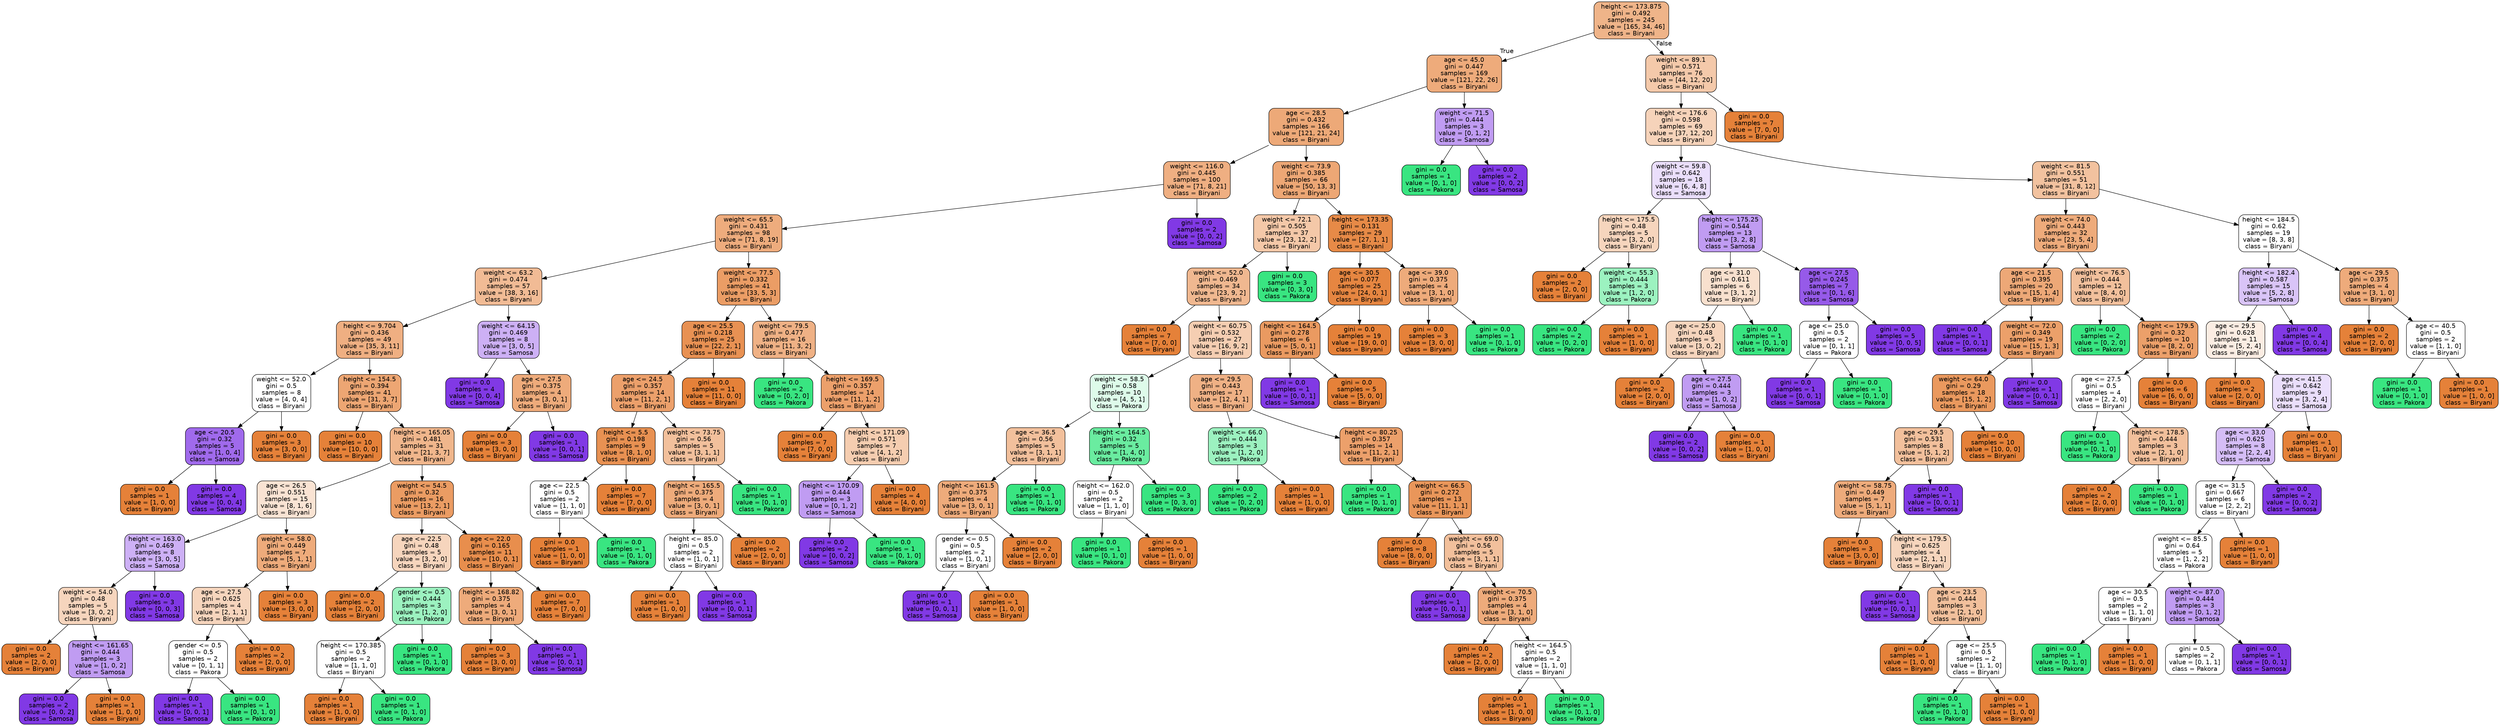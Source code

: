 digraph Tree {
node [shape=box, style="filled, rounded", color="black", fontname=helvetica] ;
edge [fontname=helvetica] ;
0 [label="height <= 173.875\ngini = 0.492\nsamples = 245\nvalue = [165, 34, 46]\nclass = Biryani", fillcolor="#efb489"] ;
1 [label="age <= 45.0\ngini = 0.447\nsamples = 169\nvalue = [121, 22, 26]\nclass = Biryani", fillcolor="#eeab7b"] ;
0 -> 1 [labeldistance=2.5, labelangle=45, headlabel="True"] ;
2 [label="age <= 28.5\ngini = 0.432\nsamples = 166\nvalue = [121, 21, 24]\nclass = Biryani", fillcolor="#eda978"] ;
1 -> 2 ;
3 [label="weight <= 116.0\ngini = 0.445\nsamples = 100\nvalue = [71, 8, 21]\nclass = Biryani", fillcolor="#efaf82"] ;
2 -> 3 ;
4 [label="weight <= 65.5\ngini = 0.431\nsamples = 98\nvalue = [71, 8, 19]\nclass = Biryani", fillcolor="#eeac7d"] ;
3 -> 4 ;
5 [label="weight <= 63.2\ngini = 0.474\nsamples = 57\nvalue = [38, 3, 16]\nclass = Biryani", fillcolor="#f1bb95"] ;
4 -> 5 ;
6 [label="height <= 9.704\ngini = 0.436\nsamples = 49\nvalue = [35, 3, 11]\nclass = Biryani", fillcolor="#efaf82"] ;
5 -> 6 ;
7 [label="weight <= 52.0\ngini = 0.5\nsamples = 8\nvalue = [4, 0, 4]\nclass = Biryani", fillcolor="#ffffff"] ;
6 -> 7 ;
8 [label="age <= 20.5\ngini = 0.32\nsamples = 5\nvalue = [1, 0, 4]\nclass = Samosa", fillcolor="#a06aec"] ;
7 -> 8 ;
9 [label="gini = 0.0\nsamples = 1\nvalue = [1, 0, 0]\nclass = Biryani", fillcolor="#e58139"] ;
8 -> 9 ;
10 [label="gini = 0.0\nsamples = 4\nvalue = [0, 0, 4]\nclass = Samosa", fillcolor="#8139e5"] ;
8 -> 10 ;
11 [label="gini = 0.0\nsamples = 3\nvalue = [3, 0, 0]\nclass = Biryani", fillcolor="#e58139"] ;
7 -> 11 ;
12 [label="height <= 154.5\ngini = 0.394\nsamples = 41\nvalue = [31, 3, 7]\nclass = Biryani", fillcolor="#eda673"] ;
6 -> 12 ;
13 [label="gini = 0.0\nsamples = 10\nvalue = [10, 0, 0]\nclass = Biryani", fillcolor="#e58139"] ;
12 -> 13 ;
14 [label="height <= 165.05\ngini = 0.481\nsamples = 31\nvalue = [21, 3, 7]\nclass = Biryani", fillcolor="#f0b68c"] ;
12 -> 14 ;
15 [label="age <= 26.5\ngini = 0.551\nsamples = 15\nvalue = [8, 1, 6]\nclass = Biryani", fillcolor="#f9e3d3"] ;
14 -> 15 ;
16 [label="height <= 163.0\ngini = 0.469\nsamples = 8\nvalue = [3, 0, 5]\nclass = Samosa", fillcolor="#cdb0f5"] ;
15 -> 16 ;
17 [label="weight <= 54.0\ngini = 0.48\nsamples = 5\nvalue = [3, 0, 2]\nclass = Biryani", fillcolor="#f6d5bd"] ;
16 -> 17 ;
18 [label="gini = 0.0\nsamples = 2\nvalue = [2, 0, 0]\nclass = Biryani", fillcolor="#e58139"] ;
17 -> 18 ;
19 [label="height <= 161.65\ngini = 0.444\nsamples = 3\nvalue = [1, 0, 2]\nclass = Samosa", fillcolor="#c09cf2"] ;
17 -> 19 ;
20 [label="gini = 0.0\nsamples = 2\nvalue = [0, 0, 2]\nclass = Samosa", fillcolor="#8139e5"] ;
19 -> 20 ;
21 [label="gini = 0.0\nsamples = 1\nvalue = [1, 0, 0]\nclass = Biryani", fillcolor="#e58139"] ;
19 -> 21 ;
22 [label="gini = 0.0\nsamples = 3\nvalue = [0, 0, 3]\nclass = Samosa", fillcolor="#8139e5"] ;
16 -> 22 ;
23 [label="weight <= 58.0\ngini = 0.449\nsamples = 7\nvalue = [5, 1, 1]\nclass = Biryani", fillcolor="#eeab7b"] ;
15 -> 23 ;
24 [label="age <= 27.5\ngini = 0.625\nsamples = 4\nvalue = [2, 1, 1]\nclass = Biryani", fillcolor="#f6d5bd"] ;
23 -> 24 ;
25 [label="gender <= 0.5\ngini = 0.5\nsamples = 2\nvalue = [0, 1, 1]\nclass = Pakora", fillcolor="#ffffff"] ;
24 -> 25 ;
26 [label="gini = 0.0\nsamples = 1\nvalue = [0, 0, 1]\nclass = Samosa", fillcolor="#8139e5"] ;
25 -> 26 ;
27 [label="gini = 0.0\nsamples = 1\nvalue = [0, 1, 0]\nclass = Pakora", fillcolor="#39e581"] ;
25 -> 27 ;
28 [label="gini = 0.0\nsamples = 2\nvalue = [2, 0, 0]\nclass = Biryani", fillcolor="#e58139"] ;
24 -> 28 ;
29 [label="gini = 0.0\nsamples = 3\nvalue = [3, 0, 0]\nclass = Biryani", fillcolor="#e58139"] ;
23 -> 29 ;
30 [label="weight <= 54.5\ngini = 0.32\nsamples = 16\nvalue = [13, 2, 1]\nclass = Biryani", fillcolor="#eb9c63"] ;
14 -> 30 ;
31 [label="age <= 22.5\ngini = 0.48\nsamples = 5\nvalue = [3, 2, 0]\nclass = Biryani", fillcolor="#f6d5bd"] ;
30 -> 31 ;
32 [label="gini = 0.0\nsamples = 2\nvalue = [2, 0, 0]\nclass = Biryani", fillcolor="#e58139"] ;
31 -> 32 ;
33 [label="gender <= 0.5\ngini = 0.444\nsamples = 3\nvalue = [1, 2, 0]\nclass = Pakora", fillcolor="#9cf2c0"] ;
31 -> 33 ;
34 [label="height <= 170.385\ngini = 0.5\nsamples = 2\nvalue = [1, 1, 0]\nclass = Biryani", fillcolor="#ffffff"] ;
33 -> 34 ;
35 [label="gini = 0.0\nsamples = 1\nvalue = [1, 0, 0]\nclass = Biryani", fillcolor="#e58139"] ;
34 -> 35 ;
36 [label="gini = 0.0\nsamples = 1\nvalue = [0, 1, 0]\nclass = Pakora", fillcolor="#39e581"] ;
34 -> 36 ;
37 [label="gini = 0.0\nsamples = 1\nvalue = [0, 1, 0]\nclass = Pakora", fillcolor="#39e581"] ;
33 -> 37 ;
38 [label="age <= 22.0\ngini = 0.165\nsamples = 11\nvalue = [10, 0, 1]\nclass = Biryani", fillcolor="#e88e4d"] ;
30 -> 38 ;
39 [label="height <= 168.82\ngini = 0.375\nsamples = 4\nvalue = [3, 0, 1]\nclass = Biryani", fillcolor="#eeab7b"] ;
38 -> 39 ;
40 [label="gini = 0.0\nsamples = 3\nvalue = [3, 0, 0]\nclass = Biryani", fillcolor="#e58139"] ;
39 -> 40 ;
41 [label="gini = 0.0\nsamples = 1\nvalue = [0, 0, 1]\nclass = Samosa", fillcolor="#8139e5"] ;
39 -> 41 ;
42 [label="gini = 0.0\nsamples = 7\nvalue = [7, 0, 0]\nclass = Biryani", fillcolor="#e58139"] ;
38 -> 42 ;
43 [label="weight <= 64.15\ngini = 0.469\nsamples = 8\nvalue = [3, 0, 5]\nclass = Samosa", fillcolor="#cdb0f5"] ;
5 -> 43 ;
44 [label="gini = 0.0\nsamples = 4\nvalue = [0, 0, 4]\nclass = Samosa", fillcolor="#8139e5"] ;
43 -> 44 ;
45 [label="age <= 27.5\ngini = 0.375\nsamples = 4\nvalue = [3, 0, 1]\nclass = Biryani", fillcolor="#eeab7b"] ;
43 -> 45 ;
46 [label="gini = 0.0\nsamples = 3\nvalue = [3, 0, 0]\nclass = Biryani", fillcolor="#e58139"] ;
45 -> 46 ;
47 [label="gini = 0.0\nsamples = 1\nvalue = [0, 0, 1]\nclass = Samosa", fillcolor="#8139e5"] ;
45 -> 47 ;
48 [label="weight <= 77.5\ngini = 0.332\nsamples = 41\nvalue = [33, 5, 3]\nclass = Biryani", fillcolor="#eb9d65"] ;
4 -> 48 ;
49 [label="age <= 25.5\ngini = 0.218\nsamples = 25\nvalue = [22, 2, 1]\nclass = Biryani", fillcolor="#e89153"] ;
48 -> 49 ;
50 [label="age <= 24.5\ngini = 0.357\nsamples = 14\nvalue = [11, 2, 1]\nclass = Biryani", fillcolor="#eca06b"] ;
49 -> 50 ;
51 [label="height <= 5.5\ngini = 0.198\nsamples = 9\nvalue = [8, 1, 0]\nclass = Biryani", fillcolor="#e89152"] ;
50 -> 51 ;
52 [label="age <= 22.5\ngini = 0.5\nsamples = 2\nvalue = [1, 1, 0]\nclass = Biryani", fillcolor="#ffffff"] ;
51 -> 52 ;
53 [label="gini = 0.0\nsamples = 1\nvalue = [1, 0, 0]\nclass = Biryani", fillcolor="#e58139"] ;
52 -> 53 ;
54 [label="gini = 0.0\nsamples = 1\nvalue = [0, 1, 0]\nclass = Pakora", fillcolor="#39e581"] ;
52 -> 54 ;
55 [label="gini = 0.0\nsamples = 7\nvalue = [7, 0, 0]\nclass = Biryani", fillcolor="#e58139"] ;
51 -> 55 ;
56 [label="weight <= 73.75\ngini = 0.56\nsamples = 5\nvalue = [3, 1, 1]\nclass = Biryani", fillcolor="#f2c09c"] ;
50 -> 56 ;
57 [label="height <= 165.5\ngini = 0.375\nsamples = 4\nvalue = [3, 0, 1]\nclass = Biryani", fillcolor="#eeab7b"] ;
56 -> 57 ;
58 [label="height <= 85.0\ngini = 0.5\nsamples = 2\nvalue = [1, 0, 1]\nclass = Biryani", fillcolor="#ffffff"] ;
57 -> 58 ;
59 [label="gini = 0.0\nsamples = 1\nvalue = [1, 0, 0]\nclass = Biryani", fillcolor="#e58139"] ;
58 -> 59 ;
60 [label="gini = 0.0\nsamples = 1\nvalue = [0, 0, 1]\nclass = Samosa", fillcolor="#8139e5"] ;
58 -> 60 ;
61 [label="gini = 0.0\nsamples = 2\nvalue = [2, 0, 0]\nclass = Biryani", fillcolor="#e58139"] ;
57 -> 61 ;
62 [label="gini = 0.0\nsamples = 1\nvalue = [0, 1, 0]\nclass = Pakora", fillcolor="#39e581"] ;
56 -> 62 ;
63 [label="gini = 0.0\nsamples = 11\nvalue = [11, 0, 0]\nclass = Biryani", fillcolor="#e58139"] ;
49 -> 63 ;
64 [label="weight <= 79.5\ngini = 0.477\nsamples = 16\nvalue = [11, 3, 2]\nclass = Biryani", fillcolor="#efb185"] ;
48 -> 64 ;
65 [label="gini = 0.0\nsamples = 2\nvalue = [0, 2, 0]\nclass = Pakora", fillcolor="#39e581"] ;
64 -> 65 ;
66 [label="height <= 169.5\ngini = 0.357\nsamples = 14\nvalue = [11, 1, 2]\nclass = Biryani", fillcolor="#eca06b"] ;
64 -> 66 ;
67 [label="gini = 0.0\nsamples = 7\nvalue = [7, 0, 0]\nclass = Biryani", fillcolor="#e58139"] ;
66 -> 67 ;
68 [label="height <= 171.09\ngini = 0.571\nsamples = 7\nvalue = [4, 1, 2]\nclass = Biryani", fillcolor="#f5cdb0"] ;
66 -> 68 ;
69 [label="height <= 170.09\ngini = 0.444\nsamples = 3\nvalue = [0, 1, 2]\nclass = Samosa", fillcolor="#c09cf2"] ;
68 -> 69 ;
70 [label="gini = 0.0\nsamples = 2\nvalue = [0, 0, 2]\nclass = Samosa", fillcolor="#8139e5"] ;
69 -> 70 ;
71 [label="gini = 0.0\nsamples = 1\nvalue = [0, 1, 0]\nclass = Pakora", fillcolor="#39e581"] ;
69 -> 71 ;
72 [label="gini = 0.0\nsamples = 4\nvalue = [4, 0, 0]\nclass = Biryani", fillcolor="#e58139"] ;
68 -> 72 ;
73 [label="gini = 0.0\nsamples = 2\nvalue = [0, 0, 2]\nclass = Samosa", fillcolor="#8139e5"] ;
3 -> 73 ;
74 [label="weight <= 73.9\ngini = 0.385\nsamples = 66\nvalue = [50, 13, 3]\nclass = Biryani", fillcolor="#eda775"] ;
2 -> 74 ;
75 [label="weight <= 72.1\ngini = 0.505\nsamples = 37\nvalue = [23, 12, 2]\nclass = Biryani", fillcolor="#f4c8a8"] ;
74 -> 75 ;
76 [label="weight <= 52.0\ngini = 0.469\nsamples = 34\nvalue = [23, 9, 2]\nclass = Biryani", fillcolor="#f0b890"] ;
75 -> 76 ;
77 [label="gini = 0.0\nsamples = 7\nvalue = [7, 0, 0]\nclass = Biryani", fillcolor="#e58139"] ;
76 -> 77 ;
78 [label="weight <= 60.75\ngini = 0.532\nsamples = 27\nvalue = [16, 9, 2]\nclass = Biryani", fillcolor="#f5ceb2"] ;
76 -> 78 ;
79 [label="weight <= 58.5\ngini = 0.58\nsamples = 10\nvalue = [4, 5, 1]\nclass = Pakora", fillcolor="#defbea"] ;
78 -> 79 ;
80 [label="age <= 36.5\ngini = 0.56\nsamples = 5\nvalue = [3, 1, 1]\nclass = Biryani", fillcolor="#f2c09c"] ;
79 -> 80 ;
81 [label="height <= 161.5\ngini = 0.375\nsamples = 4\nvalue = [3, 0, 1]\nclass = Biryani", fillcolor="#eeab7b"] ;
80 -> 81 ;
82 [label="gender <= 0.5\ngini = 0.5\nsamples = 2\nvalue = [1, 0, 1]\nclass = Biryani", fillcolor="#ffffff"] ;
81 -> 82 ;
83 [label="gini = 0.0\nsamples = 1\nvalue = [0, 0, 1]\nclass = Samosa", fillcolor="#8139e5"] ;
82 -> 83 ;
84 [label="gini = 0.0\nsamples = 1\nvalue = [1, 0, 0]\nclass = Biryani", fillcolor="#e58139"] ;
82 -> 84 ;
85 [label="gini = 0.0\nsamples = 2\nvalue = [2, 0, 0]\nclass = Biryani", fillcolor="#e58139"] ;
81 -> 85 ;
86 [label="gini = 0.0\nsamples = 1\nvalue = [0, 1, 0]\nclass = Pakora", fillcolor="#39e581"] ;
80 -> 86 ;
87 [label="height <= 164.5\ngini = 0.32\nsamples = 5\nvalue = [1, 4, 0]\nclass = Pakora", fillcolor="#6aeca0"] ;
79 -> 87 ;
88 [label="height <= 162.0\ngini = 0.5\nsamples = 2\nvalue = [1, 1, 0]\nclass = Biryani", fillcolor="#ffffff"] ;
87 -> 88 ;
89 [label="gini = 0.0\nsamples = 1\nvalue = [0, 1, 0]\nclass = Pakora", fillcolor="#39e581"] ;
88 -> 89 ;
90 [label="gini = 0.0\nsamples = 1\nvalue = [1, 0, 0]\nclass = Biryani", fillcolor="#e58139"] ;
88 -> 90 ;
91 [label="gini = 0.0\nsamples = 3\nvalue = [0, 3, 0]\nclass = Pakora", fillcolor="#39e581"] ;
87 -> 91 ;
92 [label="age <= 29.5\ngini = 0.443\nsamples = 17\nvalue = [12, 4, 1]\nclass = Biryani", fillcolor="#efb185"] ;
78 -> 92 ;
93 [label="weight <= 66.0\ngini = 0.444\nsamples = 3\nvalue = [1, 2, 0]\nclass = Pakora", fillcolor="#9cf2c0"] ;
92 -> 93 ;
94 [label="gini = 0.0\nsamples = 2\nvalue = [0, 2, 0]\nclass = Pakora", fillcolor="#39e581"] ;
93 -> 94 ;
95 [label="gini = 0.0\nsamples = 1\nvalue = [1, 0, 0]\nclass = Biryani", fillcolor="#e58139"] ;
93 -> 95 ;
96 [label="height <= 80.25\ngini = 0.357\nsamples = 14\nvalue = [11, 2, 1]\nclass = Biryani", fillcolor="#eca06b"] ;
92 -> 96 ;
97 [label="gini = 0.0\nsamples = 1\nvalue = [0, 1, 0]\nclass = Pakora", fillcolor="#39e581"] ;
96 -> 97 ;
98 [label="weight <= 66.5\ngini = 0.272\nsamples = 13\nvalue = [11, 1, 1]\nclass = Biryani", fillcolor="#e9965a"] ;
96 -> 98 ;
99 [label="gini = 0.0\nsamples = 8\nvalue = [8, 0, 0]\nclass = Biryani", fillcolor="#e58139"] ;
98 -> 99 ;
100 [label="weight <= 69.0\ngini = 0.56\nsamples = 5\nvalue = [3, 1, 1]\nclass = Biryani", fillcolor="#f2c09c"] ;
98 -> 100 ;
101 [label="gini = 0.0\nsamples = 1\nvalue = [0, 0, 1]\nclass = Samosa", fillcolor="#8139e5"] ;
100 -> 101 ;
102 [label="weight <= 70.5\ngini = 0.375\nsamples = 4\nvalue = [3, 1, 0]\nclass = Biryani", fillcolor="#eeab7b"] ;
100 -> 102 ;
103 [label="gini = 0.0\nsamples = 2\nvalue = [2, 0, 0]\nclass = Biryani", fillcolor="#e58139"] ;
102 -> 103 ;
104 [label="height <= 164.5\ngini = 0.5\nsamples = 2\nvalue = [1, 1, 0]\nclass = Biryani", fillcolor="#ffffff"] ;
102 -> 104 ;
105 [label="gini = 0.0\nsamples = 1\nvalue = [1, 0, 0]\nclass = Biryani", fillcolor="#e58139"] ;
104 -> 105 ;
106 [label="gini = 0.0\nsamples = 1\nvalue = [0, 1, 0]\nclass = Pakora", fillcolor="#39e581"] ;
104 -> 106 ;
107 [label="gini = 0.0\nsamples = 3\nvalue = [0, 3, 0]\nclass = Pakora", fillcolor="#39e581"] ;
75 -> 107 ;
108 [label="height <= 173.35\ngini = 0.131\nsamples = 29\nvalue = [27, 1, 1]\nclass = Biryani", fillcolor="#e78a47"] ;
74 -> 108 ;
109 [label="age <= 30.5\ngini = 0.077\nsamples = 25\nvalue = [24, 0, 1]\nclass = Biryani", fillcolor="#e68641"] ;
108 -> 109 ;
110 [label="height <= 164.5\ngini = 0.278\nsamples = 6\nvalue = [5, 0, 1]\nclass = Biryani", fillcolor="#ea9a61"] ;
109 -> 110 ;
111 [label="gini = 0.0\nsamples = 1\nvalue = [0, 0, 1]\nclass = Samosa", fillcolor="#8139e5"] ;
110 -> 111 ;
112 [label="gini = 0.0\nsamples = 5\nvalue = [5, 0, 0]\nclass = Biryani", fillcolor="#e58139"] ;
110 -> 112 ;
113 [label="gini = 0.0\nsamples = 19\nvalue = [19, 0, 0]\nclass = Biryani", fillcolor="#e58139"] ;
109 -> 113 ;
114 [label="age <= 39.0\ngini = 0.375\nsamples = 4\nvalue = [3, 1, 0]\nclass = Biryani", fillcolor="#eeab7b"] ;
108 -> 114 ;
115 [label="gini = 0.0\nsamples = 3\nvalue = [3, 0, 0]\nclass = Biryani", fillcolor="#e58139"] ;
114 -> 115 ;
116 [label="gini = 0.0\nsamples = 1\nvalue = [0, 1, 0]\nclass = Pakora", fillcolor="#39e581"] ;
114 -> 116 ;
117 [label="weight <= 71.5\ngini = 0.444\nsamples = 3\nvalue = [0, 1, 2]\nclass = Samosa", fillcolor="#c09cf2"] ;
1 -> 117 ;
118 [label="gini = 0.0\nsamples = 1\nvalue = [0, 1, 0]\nclass = Pakora", fillcolor="#39e581"] ;
117 -> 118 ;
119 [label="gini = 0.0\nsamples = 2\nvalue = [0, 0, 2]\nclass = Samosa", fillcolor="#8139e5"] ;
117 -> 119 ;
120 [label="weight <= 89.1\ngini = 0.571\nsamples = 76\nvalue = [44, 12, 20]\nclass = Biryani", fillcolor="#f4c9aa"] ;
0 -> 120 [labeldistance=2.5, labelangle=-45, headlabel="False"] ;
121 [label="height <= 176.6\ngini = 0.598\nsamples = 69\nvalue = [37, 12, 20]\nclass = Biryani", fillcolor="#f6d3ba"] ;
120 -> 121 ;
122 [label="weight <= 59.8\ngini = 0.642\nsamples = 18\nvalue = [6, 4, 8]\nclass = Samosa", fillcolor="#eadefb"] ;
121 -> 122 ;
123 [label="height <= 175.5\ngini = 0.48\nsamples = 5\nvalue = [3, 2, 0]\nclass = Biryani", fillcolor="#f6d5bd"] ;
122 -> 123 ;
124 [label="gini = 0.0\nsamples = 2\nvalue = [2, 0, 0]\nclass = Biryani", fillcolor="#e58139"] ;
123 -> 124 ;
125 [label="weight <= 55.3\ngini = 0.444\nsamples = 3\nvalue = [1, 2, 0]\nclass = Pakora", fillcolor="#9cf2c0"] ;
123 -> 125 ;
126 [label="gini = 0.0\nsamples = 2\nvalue = [0, 2, 0]\nclass = Pakora", fillcolor="#39e581"] ;
125 -> 126 ;
127 [label="gini = 0.0\nsamples = 1\nvalue = [1, 0, 0]\nclass = Biryani", fillcolor="#e58139"] ;
125 -> 127 ;
128 [label="height <= 175.25\ngini = 0.544\nsamples = 13\nvalue = [3, 2, 8]\nclass = Samosa", fillcolor="#c09cf2"] ;
122 -> 128 ;
129 [label="age <= 31.0\ngini = 0.611\nsamples = 6\nvalue = [3, 1, 2]\nclass = Biryani", fillcolor="#f8e0ce"] ;
128 -> 129 ;
130 [label="age <= 25.0\ngini = 0.48\nsamples = 5\nvalue = [3, 0, 2]\nclass = Biryani", fillcolor="#f6d5bd"] ;
129 -> 130 ;
131 [label="gini = 0.0\nsamples = 2\nvalue = [2, 0, 0]\nclass = Biryani", fillcolor="#e58139"] ;
130 -> 131 ;
132 [label="age <= 27.5\ngini = 0.444\nsamples = 3\nvalue = [1, 0, 2]\nclass = Samosa", fillcolor="#c09cf2"] ;
130 -> 132 ;
133 [label="gini = 0.0\nsamples = 2\nvalue = [0, 0, 2]\nclass = Samosa", fillcolor="#8139e5"] ;
132 -> 133 ;
134 [label="gini = 0.0\nsamples = 1\nvalue = [1, 0, 0]\nclass = Biryani", fillcolor="#e58139"] ;
132 -> 134 ;
135 [label="gini = 0.0\nsamples = 1\nvalue = [0, 1, 0]\nclass = Pakora", fillcolor="#39e581"] ;
129 -> 135 ;
136 [label="age <= 27.5\ngini = 0.245\nsamples = 7\nvalue = [0, 1, 6]\nclass = Samosa", fillcolor="#965ae9"] ;
128 -> 136 ;
137 [label="age <= 25.0\ngini = 0.5\nsamples = 2\nvalue = [0, 1, 1]\nclass = Pakora", fillcolor="#ffffff"] ;
136 -> 137 ;
138 [label="gini = 0.0\nsamples = 1\nvalue = [0, 0, 1]\nclass = Samosa", fillcolor="#8139e5"] ;
137 -> 138 ;
139 [label="gini = 0.0\nsamples = 1\nvalue = [0, 1, 0]\nclass = Pakora", fillcolor="#39e581"] ;
137 -> 139 ;
140 [label="gini = 0.0\nsamples = 5\nvalue = [0, 0, 5]\nclass = Samosa", fillcolor="#8139e5"] ;
136 -> 140 ;
141 [label="weight <= 81.5\ngini = 0.551\nsamples = 51\nvalue = [31, 8, 12]\nclass = Biryani", fillcolor="#f2c29f"] ;
121 -> 141 ;
142 [label="weight <= 74.0\ngini = 0.443\nsamples = 32\nvalue = [23, 5, 4]\nclass = Biryani", fillcolor="#eeab7b"] ;
141 -> 142 ;
143 [label="age <= 21.5\ngini = 0.395\nsamples = 20\nvalue = [15, 1, 4]\nclass = Biryani", fillcolor="#eda877"] ;
142 -> 143 ;
144 [label="gini = 0.0\nsamples = 1\nvalue = [0, 0, 1]\nclass = Samosa", fillcolor="#8139e5"] ;
143 -> 144 ;
145 [label="weight <= 72.0\ngini = 0.349\nsamples = 19\nvalue = [15, 1, 3]\nclass = Biryani", fillcolor="#eca06a"] ;
143 -> 145 ;
146 [label="weight <= 64.0\ngini = 0.29\nsamples = 18\nvalue = [15, 1, 2]\nclass = Biryani", fillcolor="#ea995e"] ;
145 -> 146 ;
147 [label="age <= 29.5\ngini = 0.531\nsamples = 8\nvalue = [5, 1, 2]\nclass = Biryani", fillcolor="#f2c09c"] ;
146 -> 147 ;
148 [label="weight <= 58.75\ngini = 0.449\nsamples = 7\nvalue = [5, 1, 1]\nclass = Biryani", fillcolor="#eeab7b"] ;
147 -> 148 ;
149 [label="gini = 0.0\nsamples = 3\nvalue = [3, 0, 0]\nclass = Biryani", fillcolor="#e58139"] ;
148 -> 149 ;
150 [label="height <= 179.5\ngini = 0.625\nsamples = 4\nvalue = [2, 1, 1]\nclass = Biryani", fillcolor="#f6d5bd"] ;
148 -> 150 ;
151 [label="gini = 0.0\nsamples = 1\nvalue = [0, 0, 1]\nclass = Samosa", fillcolor="#8139e5"] ;
150 -> 151 ;
152 [label="age <= 23.5\ngini = 0.444\nsamples = 3\nvalue = [2, 1, 0]\nclass = Biryani", fillcolor="#f2c09c"] ;
150 -> 152 ;
153 [label="gini = 0.0\nsamples = 1\nvalue = [1, 0, 0]\nclass = Biryani", fillcolor="#e58139"] ;
152 -> 153 ;
154 [label="age <= 25.5\ngini = 0.5\nsamples = 2\nvalue = [1, 1, 0]\nclass = Biryani", fillcolor="#ffffff"] ;
152 -> 154 ;
155 [label="gini = 0.0\nsamples = 1\nvalue = [0, 1, 0]\nclass = Pakora", fillcolor="#39e581"] ;
154 -> 155 ;
156 [label="gini = 0.0\nsamples = 1\nvalue = [1, 0, 0]\nclass = Biryani", fillcolor="#e58139"] ;
154 -> 156 ;
157 [label="gini = 0.0\nsamples = 1\nvalue = [0, 0, 1]\nclass = Samosa", fillcolor="#8139e5"] ;
147 -> 157 ;
158 [label="gini = 0.0\nsamples = 10\nvalue = [10, 0, 0]\nclass = Biryani", fillcolor="#e58139"] ;
146 -> 158 ;
159 [label="gini = 0.0\nsamples = 1\nvalue = [0, 0, 1]\nclass = Samosa", fillcolor="#8139e5"] ;
145 -> 159 ;
160 [label="weight <= 76.5\ngini = 0.444\nsamples = 12\nvalue = [8, 4, 0]\nclass = Biryani", fillcolor="#f2c09c"] ;
142 -> 160 ;
161 [label="gini = 0.0\nsamples = 2\nvalue = [0, 2, 0]\nclass = Pakora", fillcolor="#39e581"] ;
160 -> 161 ;
162 [label="height <= 179.5\ngini = 0.32\nsamples = 10\nvalue = [8, 2, 0]\nclass = Biryani", fillcolor="#eca06a"] ;
160 -> 162 ;
163 [label="age <= 27.5\ngini = 0.5\nsamples = 4\nvalue = [2, 2, 0]\nclass = Biryani", fillcolor="#ffffff"] ;
162 -> 163 ;
164 [label="gini = 0.0\nsamples = 1\nvalue = [0, 1, 0]\nclass = Pakora", fillcolor="#39e581"] ;
163 -> 164 ;
165 [label="height <= 178.5\ngini = 0.444\nsamples = 3\nvalue = [2, 1, 0]\nclass = Biryani", fillcolor="#f2c09c"] ;
163 -> 165 ;
166 [label="gini = 0.0\nsamples = 2\nvalue = [2, 0, 0]\nclass = Biryani", fillcolor="#e58139"] ;
165 -> 166 ;
167 [label="gini = 0.0\nsamples = 1\nvalue = [0, 1, 0]\nclass = Pakora", fillcolor="#39e581"] ;
165 -> 167 ;
168 [label="gini = 0.0\nsamples = 6\nvalue = [6, 0, 0]\nclass = Biryani", fillcolor="#e58139"] ;
162 -> 168 ;
169 [label="height <= 184.5\ngini = 0.62\nsamples = 19\nvalue = [8, 3, 8]\nclass = Biryani", fillcolor="#ffffff"] ;
141 -> 169 ;
170 [label="height <= 182.4\ngini = 0.587\nsamples = 15\nvalue = [5, 2, 8]\nclass = Samosa", fillcolor="#d9c4f7"] ;
169 -> 170 ;
171 [label="age <= 29.5\ngini = 0.628\nsamples = 11\nvalue = [5, 2, 4]\nclass = Biryani", fillcolor="#fbede3"] ;
170 -> 171 ;
172 [label="gini = 0.0\nsamples = 2\nvalue = [2, 0, 0]\nclass = Biryani", fillcolor="#e58139"] ;
171 -> 172 ;
173 [label="age <= 41.5\ngini = 0.642\nsamples = 9\nvalue = [3, 2, 4]\nclass = Samosa", fillcolor="#eadefb"] ;
171 -> 173 ;
174 [label="age <= 33.0\ngini = 0.625\nsamples = 8\nvalue = [2, 2, 4]\nclass = Samosa", fillcolor="#d5bdf6"] ;
173 -> 174 ;
175 [label="age <= 31.5\ngini = 0.667\nsamples = 6\nvalue = [2, 2, 2]\nclass = Biryani", fillcolor="#ffffff"] ;
174 -> 175 ;
176 [label="weight <= 85.5\ngini = 0.64\nsamples = 5\nvalue = [1, 2, 2]\nclass = Pakora", fillcolor="#ffffff"] ;
175 -> 176 ;
177 [label="age <= 30.5\ngini = 0.5\nsamples = 2\nvalue = [1, 1, 0]\nclass = Biryani", fillcolor="#ffffff"] ;
176 -> 177 ;
178 [label="gini = 0.0\nsamples = 1\nvalue = [0, 1, 0]\nclass = Pakora", fillcolor="#39e581"] ;
177 -> 178 ;
179 [label="gini = 0.0\nsamples = 1\nvalue = [1, 0, 0]\nclass = Biryani", fillcolor="#e58139"] ;
177 -> 179 ;
180 [label="weight <= 87.0\ngini = 0.444\nsamples = 3\nvalue = [0, 1, 2]\nclass = Samosa", fillcolor="#c09cf2"] ;
176 -> 180 ;
181 [label="gini = 0.5\nsamples = 2\nvalue = [0, 1, 1]\nclass = Pakora", fillcolor="#ffffff"] ;
180 -> 181 ;
182 [label="gini = 0.0\nsamples = 1\nvalue = [0, 0, 1]\nclass = Samosa", fillcolor="#8139e5"] ;
180 -> 182 ;
183 [label="gini = 0.0\nsamples = 1\nvalue = [1, 0, 0]\nclass = Biryani", fillcolor="#e58139"] ;
175 -> 183 ;
184 [label="gini = 0.0\nsamples = 2\nvalue = [0, 0, 2]\nclass = Samosa", fillcolor="#8139e5"] ;
174 -> 184 ;
185 [label="gini = 0.0\nsamples = 1\nvalue = [1, 0, 0]\nclass = Biryani", fillcolor="#e58139"] ;
173 -> 185 ;
186 [label="gini = 0.0\nsamples = 4\nvalue = [0, 0, 4]\nclass = Samosa", fillcolor="#8139e5"] ;
170 -> 186 ;
187 [label="age <= 29.5\ngini = 0.375\nsamples = 4\nvalue = [3, 1, 0]\nclass = Biryani", fillcolor="#eeab7b"] ;
169 -> 187 ;
188 [label="gini = 0.0\nsamples = 2\nvalue = [2, 0, 0]\nclass = Biryani", fillcolor="#e58139"] ;
187 -> 188 ;
189 [label="age <= 40.5\ngini = 0.5\nsamples = 2\nvalue = [1, 1, 0]\nclass = Biryani", fillcolor="#ffffff"] ;
187 -> 189 ;
190 [label="gini = 0.0\nsamples = 1\nvalue = [0, 1, 0]\nclass = Pakora", fillcolor="#39e581"] ;
189 -> 190 ;
191 [label="gini = 0.0\nsamples = 1\nvalue = [1, 0, 0]\nclass = Biryani", fillcolor="#e58139"] ;
189 -> 191 ;
192 [label="gini = 0.0\nsamples = 7\nvalue = [7, 0, 0]\nclass = Biryani", fillcolor="#e58139"] ;
120 -> 192 ;
}